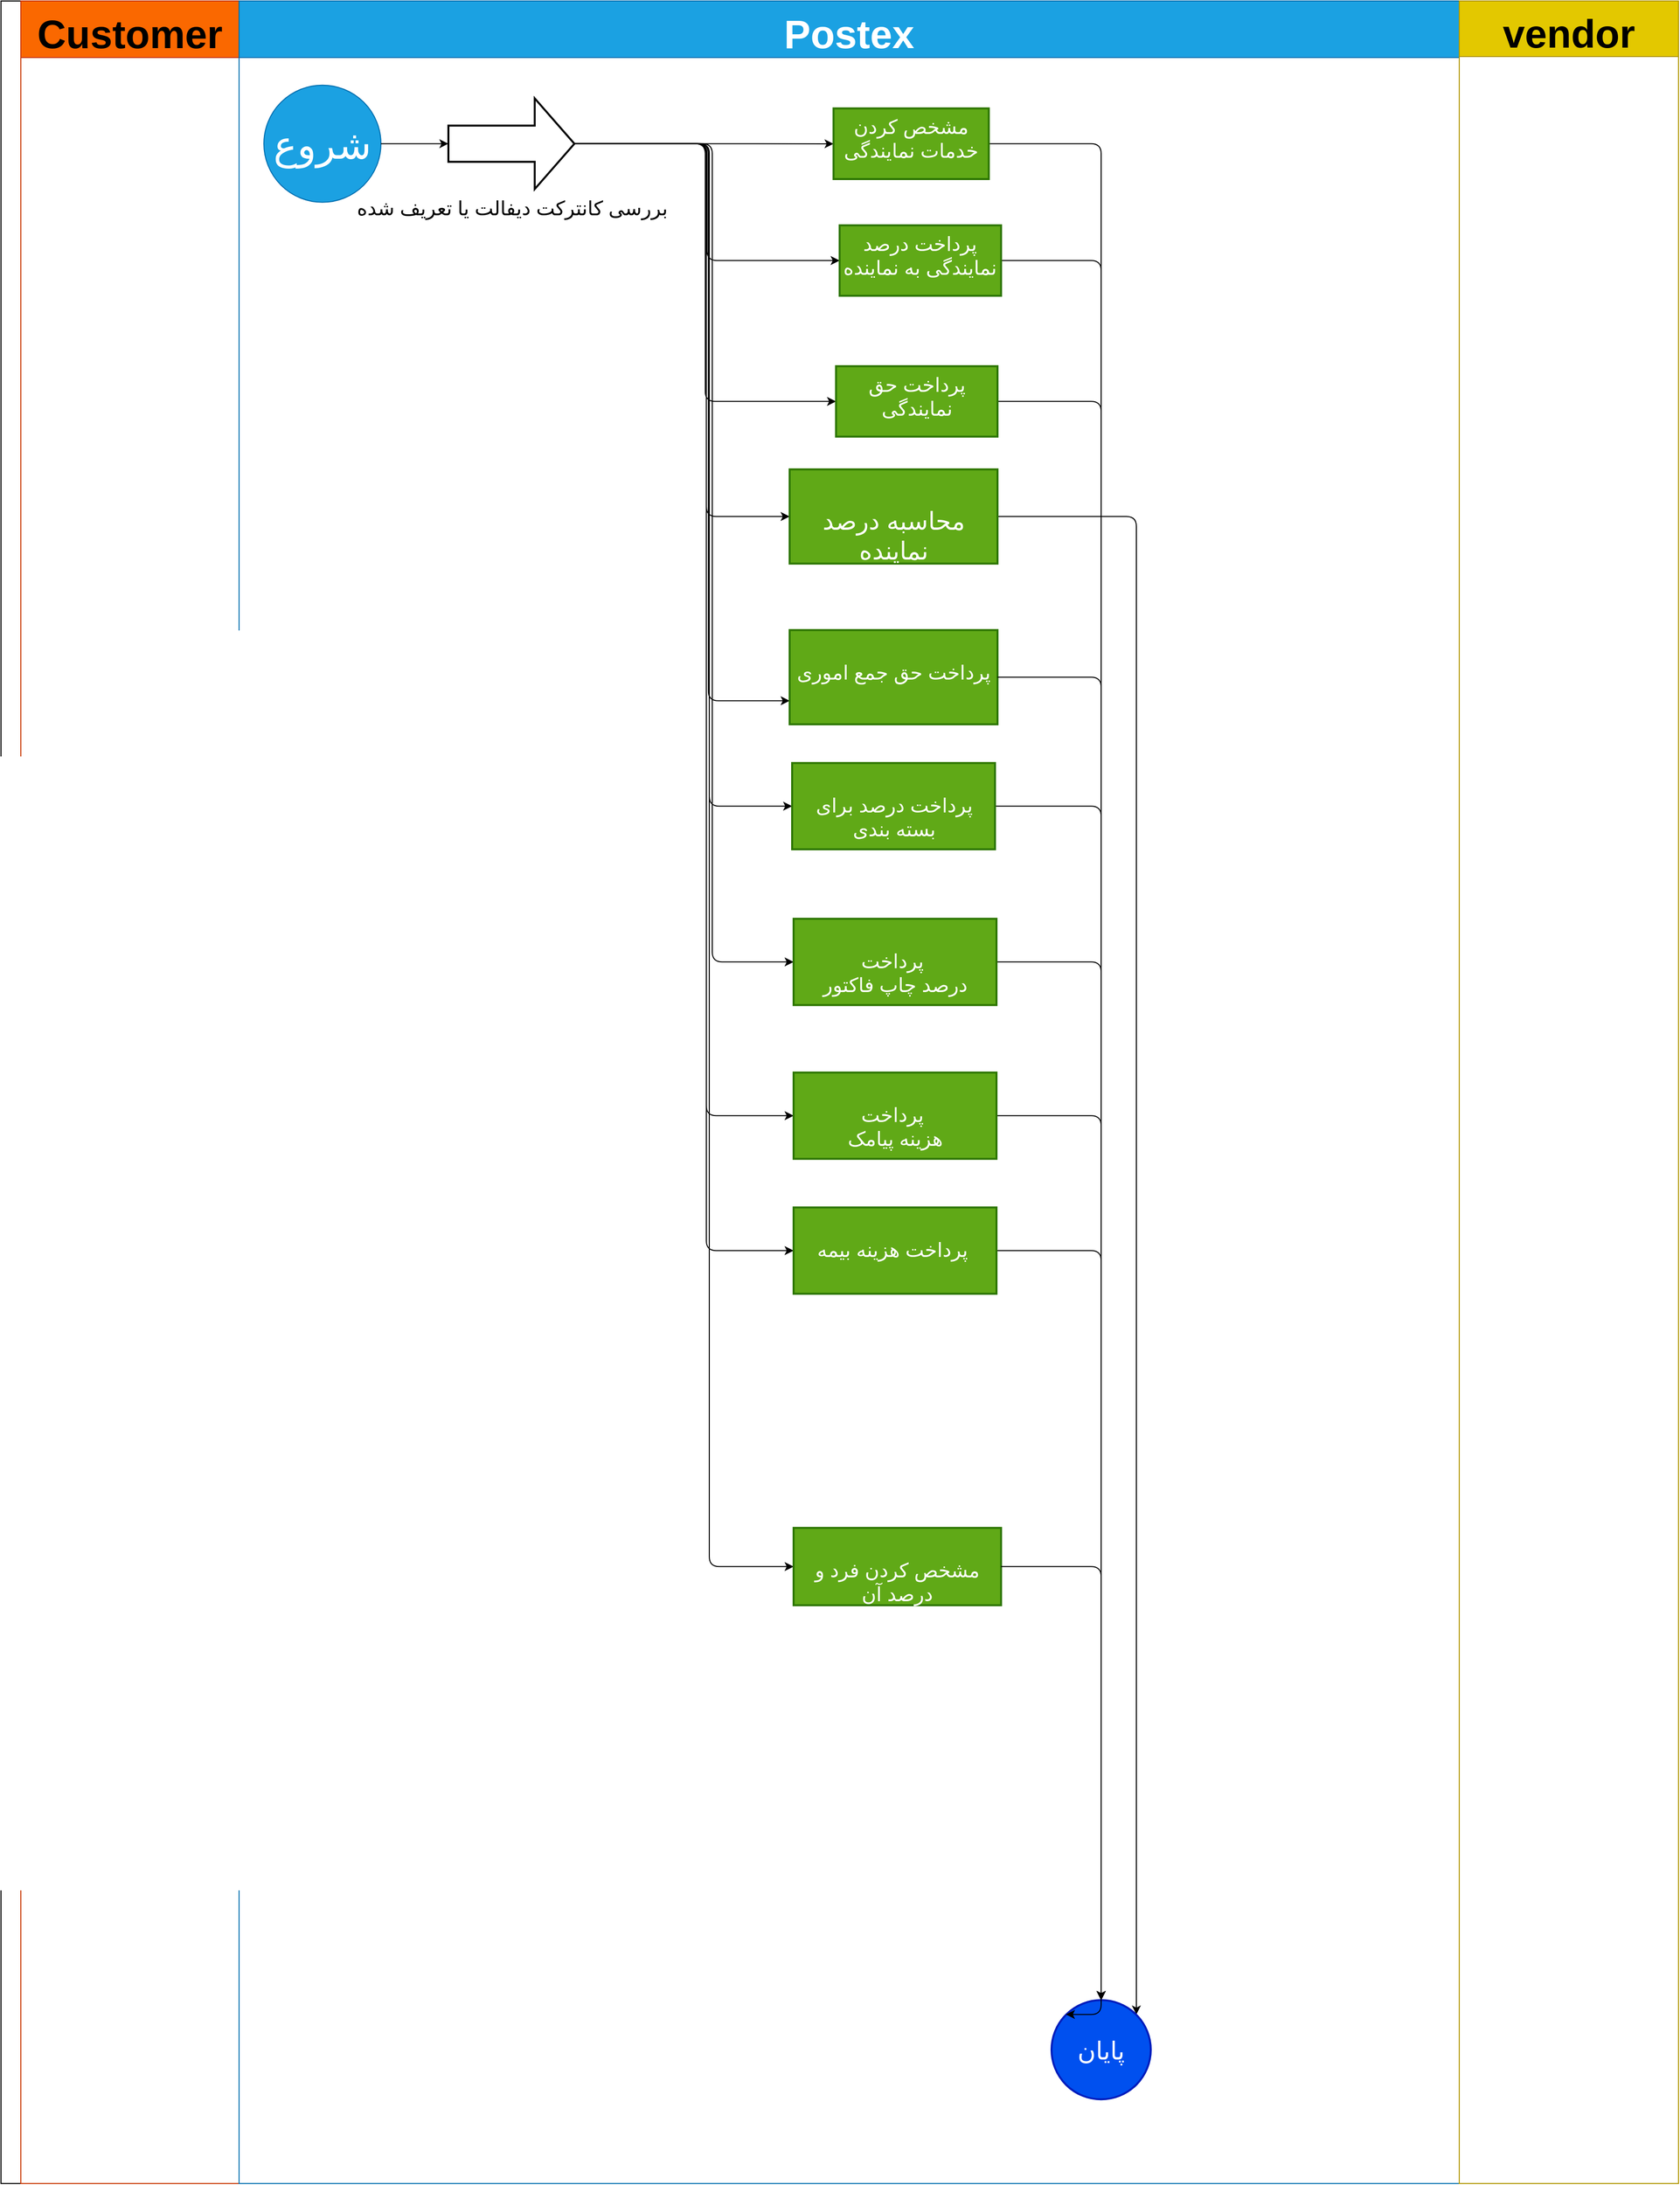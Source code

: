 <mxfile>
    <diagram id="9_zeW4CJBt5na4371-h7" name="Page-1">
        <mxGraphModel dx="1491" dy="1031" grid="0" gridSize="10" guides="1" tooltips="1" connect="1" arrows="1" fold="1" page="1" pageScale="1" pageWidth="1654" pageHeight="2336" math="0" shadow="0">
            <root>
                <mxCell id="0"/>
                <mxCell id="1" parent="0"/>
                <mxCell id="54" value="" style="swimlane;childLayout=stackLayout;resizeParent=1;resizeParentMax=0;startSize=20;horizontal=0;horizontalStack=1;fontSize=20;" parent="1" vertex="1">
                    <mxGeometry x="18" y="39" width="1691" height="2200" as="geometry"/>
                </mxCell>
                <mxCell id="55" value="Customer" style="swimlane;startSize=57;fontSize=40;fillColor=#fa6800;fontColor=#000000;strokeColor=#C73500;" parent="54" vertex="1">
                    <mxGeometry x="20" width="220" height="2200" as="geometry"/>
                </mxCell>
                <mxCell id="56" value="Postex" style="swimlane;startSize=57;fontSize=40;fillColor=#1ba1e2;fontColor=#ffffff;strokeColor=#006EAF;" parent="54" vertex="1">
                    <mxGeometry x="240" width="1230" height="2200" as="geometry"/>
                </mxCell>
                <mxCell id="118" style="edgeStyle=orthogonalEdgeStyle;html=1;exitX=1;exitY=0.5;exitDx=0;exitDy=0;exitPerimeter=0;" parent="56" source="63" target="96" edge="1">
                    <mxGeometry relative="1" as="geometry"/>
                </mxCell>
                <mxCell id="120" style="edgeStyle=orthogonalEdgeStyle;html=1;exitX=1;exitY=0.5;exitDx=0;exitDy=0;exitPerimeter=0;entryX=0;entryY=0.5;entryDx=0;entryDy=0;" parent="56" source="63" target="99" edge="1">
                    <mxGeometry relative="1" as="geometry"/>
                </mxCell>
                <mxCell id="121" style="edgeStyle=orthogonalEdgeStyle;html=1;entryX=0;entryY=0.5;entryDx=0;entryDy=0;" parent="56" source="63" target="113" edge="1">
                    <mxGeometry relative="1" as="geometry"/>
                </mxCell>
                <mxCell id="122" style="edgeStyle=orthogonalEdgeStyle;html=1;exitX=1;exitY=0.5;exitDx=0;exitDy=0;exitPerimeter=0;entryX=0;entryY=0.5;entryDx=0;entryDy=0;" parent="56" source="63" target="72" edge="1">
                    <mxGeometry relative="1" as="geometry">
                        <Array as="points">
                            <mxPoint x="471" y="144.13"/>
                            <mxPoint x="471" y="519.13"/>
                        </Array>
                    </mxGeometry>
                </mxCell>
                <mxCell id="123" style="edgeStyle=orthogonalEdgeStyle;html=1;exitX=1;exitY=0.5;exitDx=0;exitDy=0;exitPerimeter=0;entryX=0;entryY=0.75;entryDx=0;entryDy=0;" parent="56" source="63" target="74" edge="1">
                    <mxGeometry relative="1" as="geometry">
                        <Array as="points">
                            <mxPoint x="473" y="144.13"/>
                            <mxPoint x="473" y="705.13"/>
                        </Array>
                    </mxGeometry>
                </mxCell>
                <mxCell id="124" style="edgeStyle=orthogonalEdgeStyle;html=1;exitX=1;exitY=0.5;exitDx=0;exitDy=0;exitPerimeter=0;entryX=0;entryY=0.5;entryDx=0;entryDy=0;" parent="56" source="63" target="78" edge="1">
                    <mxGeometry relative="1" as="geometry">
                        <Array as="points">
                            <mxPoint x="474" y="144"/>
                            <mxPoint x="474" y="812"/>
                        </Array>
                    </mxGeometry>
                </mxCell>
                <mxCell id="125" style="edgeStyle=orthogonalEdgeStyle;html=1;exitX=1;exitY=0.5;exitDx=0;exitDy=0;exitPerimeter=0;entryX=0;entryY=0.5;entryDx=0;entryDy=0;" parent="56" source="63" target="80" edge="1">
                    <mxGeometry relative="1" as="geometry">
                        <Array as="points">
                            <mxPoint x="477" y="144"/>
                            <mxPoint x="477" y="969"/>
                        </Array>
                    </mxGeometry>
                </mxCell>
                <mxCell id="126" style="edgeStyle=orthogonalEdgeStyle;html=1;exitX=1;exitY=0.5;exitDx=0;exitDy=0;exitPerimeter=0;entryX=0;entryY=0.5;entryDx=0;entryDy=0;" parent="56" source="63" target="85" edge="1">
                    <mxGeometry relative="1" as="geometry">
                        <Array as="points">
                            <mxPoint x="471" y="144"/>
                            <mxPoint x="471" y="1124"/>
                        </Array>
                    </mxGeometry>
                </mxCell>
                <mxCell id="127" style="edgeStyle=orthogonalEdgeStyle;html=1;exitX=1;exitY=0.5;exitDx=0;exitDy=0;exitPerimeter=0;entryX=0;entryY=0.5;entryDx=0;entryDy=0;" parent="56" source="63" target="87" edge="1">
                    <mxGeometry relative="1" as="geometry">
                        <Array as="points">
                            <mxPoint x="471" y="144"/>
                            <mxPoint x="471" y="1260"/>
                        </Array>
                    </mxGeometry>
                </mxCell>
                <mxCell id="128" style="edgeStyle=orthogonalEdgeStyle;html=1;exitX=1;exitY=0.5;exitDx=0;exitDy=0;exitPerimeter=0;entryX=0;entryY=0.5;entryDx=0;entryDy=0;" parent="56" source="63" target="91" edge="1">
                    <mxGeometry relative="1" as="geometry">
                        <Array as="points">
                            <mxPoint x="474" y="144"/>
                            <mxPoint x="474" y="1578"/>
                        </Array>
                    </mxGeometry>
                </mxCell>
                <mxCell id="63" value="بررسی کانترکت دیفالت یا تعریف شده" style="verticalLabelPosition=bottom;verticalAlign=top;html=1;strokeWidth=2;shape=mxgraph.arrows2.arrow;dy=0.6;dx=40;notch=0;fontSize=20;" parent="56" vertex="1">
                    <mxGeometry x="211" y="98.13" width="127" height="91.5" as="geometry"/>
                </mxCell>
                <mxCell id="136" style="edgeStyle=orthogonalEdgeStyle;html=1;exitX=1;exitY=0.5;exitDx=0;exitDy=0;entryX=0.855;entryY=0.145;entryDx=0;entryDy=0;entryPerimeter=0;" parent="56" source="72" target="93" edge="1">
                    <mxGeometry relative="1" as="geometry"/>
                </mxCell>
                <mxCell id="72" value="&lt;font style=&quot;font-size: 25px&quot;&gt;&lt;br&gt;محاسبه درصد نماینده&lt;/font&gt;" style="whiteSpace=wrap;html=1;fontSize=20;verticalAlign=top;fillColor=#60a917;strokeColor=#2D7600;fontColor=#ffffff;strokeWidth=2;" parent="56" vertex="1">
                    <mxGeometry x="555" y="472.13" width="209.5" height="95" as="geometry"/>
                </mxCell>
                <mxCell id="74" value="&lt;br&gt;پرداخت حق جمع اموری" style="whiteSpace=wrap;html=1;fontSize=20;verticalAlign=top;fillColor=#60a917;strokeColor=#2D7600;fontColor=#ffffff;strokeWidth=2;" parent="56" vertex="1">
                    <mxGeometry x="555" y="634.13" width="209.5" height="95" as="geometry"/>
                </mxCell>
                <mxCell id="134" style="edgeStyle=orthogonalEdgeStyle;html=1;exitX=1;exitY=0.5;exitDx=0;exitDy=0;" parent="56" source="78" target="93" edge="1">
                    <mxGeometry relative="1" as="geometry"/>
                </mxCell>
                <mxCell id="78" value="&lt;br&gt;پرداخت درصد برای بسته بندی" style="whiteSpace=wrap;html=1;fontSize=20;verticalAlign=top;fillColor=#60a917;strokeColor=#2D7600;fontColor=#ffffff;strokeWidth=2;" parent="56" vertex="1">
                    <mxGeometry x="557.5" y="768.13" width="204.5" height="87" as="geometry"/>
                </mxCell>
                <mxCell id="132" style="edgeStyle=orthogonalEdgeStyle;html=1;exitX=1;exitY=0.5;exitDx=0;exitDy=0;" parent="56" source="85" target="93" edge="1">
                    <mxGeometry relative="1" as="geometry"/>
                </mxCell>
                <mxCell id="85" value="&lt;br&gt;پرداخت&amp;nbsp;&lt;br&gt;هزینه پیامک" style="whiteSpace=wrap;html=1;fontSize=20;verticalAlign=top;fillColor=#60a917;strokeColor=#2D7600;fontColor=#ffffff;strokeWidth=2;" parent="56" vertex="1">
                    <mxGeometry x="559" y="1080.13" width="204.5" height="87" as="geometry"/>
                </mxCell>
                <mxCell id="131" style="edgeStyle=orthogonalEdgeStyle;html=1;exitX=1;exitY=0.5;exitDx=0;exitDy=0;" parent="56" source="87" target="93" edge="1">
                    <mxGeometry relative="1" as="geometry"/>
                </mxCell>
                <mxCell id="87" value="&lt;br&gt;پرداخت هزینه بیمه&amp;nbsp;" style="whiteSpace=wrap;html=1;fontSize=20;verticalAlign=top;fillColor=#60a917;strokeColor=#2D7600;fontColor=#ffffff;strokeWidth=2;" parent="56" vertex="1">
                    <mxGeometry x="559" y="1216.13" width="204.5" height="87" as="geometry"/>
                </mxCell>
                <mxCell id="91" value="&lt;br&gt;مشخص کردن فرد و درصد آن" style="whiteSpace=wrap;html=1;fontSize=20;verticalAlign=top;fillColor=#60a917;strokeColor=#2D7600;fontColor=#ffffff;strokeWidth=2;" parent="56" vertex="1">
                    <mxGeometry x="559" y="1539.13" width="209.13" height="78" as="geometry"/>
                </mxCell>
                <mxCell id="93" value="پایان" style="strokeWidth=2;html=1;shape=mxgraph.flowchart.start_2;whiteSpace=wrap;fontSize=25;fillColor=#0050ef;fontColor=#ffffff;strokeColor=#001DBC;" parent="56" vertex="1">
                    <mxGeometry x="819" y="2015.13" width="100" height="100" as="geometry"/>
                </mxCell>
                <mxCell id="129" style="edgeStyle=orthogonalEdgeStyle;html=1;exitX=1;exitY=0.5;exitDx=0;exitDy=0;entryX=0.5;entryY=0;entryDx=0;entryDy=0;entryPerimeter=0;" parent="56" source="96" target="93" edge="1">
                    <mxGeometry relative="1" as="geometry"/>
                </mxCell>
                <mxCell id="96" value="مشخص کردن خدمات نمایندگی" style="whiteSpace=wrap;html=1;fontSize=20;verticalAlign=top;fillColor=#60a917;strokeColor=#2D7600;fontColor=#ffffff;strokeWidth=2;" parent="56" vertex="1">
                    <mxGeometry x="599.25" y="108.25" width="156.5" height="71.25" as="geometry"/>
                </mxCell>
                <mxCell id="138" style="edgeStyle=orthogonalEdgeStyle;html=1;exitX=1;exitY=0.5;exitDx=0;exitDy=0;" parent="56" source="99" target="93" edge="1">
                    <mxGeometry relative="1" as="geometry"/>
                </mxCell>
                <mxCell id="99" value="پرداخت درصد نمایندگی به نماینده" style="whiteSpace=wrap;html=1;fontSize=20;verticalAlign=top;fillColor=#60a917;strokeColor=#2D7600;fontColor=#ffffff;strokeWidth=2;" parent="56" vertex="1">
                    <mxGeometry x="605.38" y="226.13" width="162.75" height="71.01" as="geometry"/>
                </mxCell>
                <mxCell id="137" style="edgeStyle=orthogonalEdgeStyle;html=1;exitX=1;exitY=0.5;exitDx=0;exitDy=0;entryX=0.145;entryY=0.145;entryDx=0;entryDy=0;entryPerimeter=0;" parent="56" source="113" target="93" edge="1">
                    <mxGeometry relative="1" as="geometry">
                        <Array as="points">
                            <mxPoint x="869" y="404"/>
                            <mxPoint x="869" y="2030"/>
                        </Array>
                    </mxGeometry>
                </mxCell>
                <mxCell id="113" value="پرداخت حق نمایندگی" style="whiteSpace=wrap;html=1;fontSize=20;verticalAlign=top;fillColor=#60a917;strokeColor=#2D7600;fontColor=#ffffff;strokeWidth=2;" parent="56" vertex="1">
                    <mxGeometry x="601.75" y="368.13" width="162.75" height="71.01" as="geometry"/>
                </mxCell>
                <mxCell id="133" style="edgeStyle=orthogonalEdgeStyle;html=1;exitX=1;exitY=0.5;exitDx=0;exitDy=0;" parent="56" source="80" target="93" edge="1">
                    <mxGeometry relative="1" as="geometry"/>
                </mxCell>
                <mxCell id="80" value="&lt;br&gt;پرداخت&amp;nbsp;&lt;br&gt;درصد چاپ فاکتور" style="whiteSpace=wrap;html=1;fontSize=20;verticalAlign=top;fillColor=#60a917;strokeColor=#2D7600;fontColor=#ffffff;strokeWidth=2;" parent="56" vertex="1">
                    <mxGeometry x="559" y="925.13" width="204.5" height="87" as="geometry"/>
                </mxCell>
                <mxCell id="58" value="شروع" style="ellipse;whiteSpace=wrap;html=1;aspect=fixed;fontSize=40;fillColor=#1ba1e2;fontColor=#ffffff;strokeColor=#006EAF;" parent="56" vertex="1">
                    <mxGeometry x="25" y="84.87" width="118" height="118" as="geometry"/>
                </mxCell>
                <mxCell id="119" style="edgeStyle=orthogonalEdgeStyle;html=1;exitX=1;exitY=0.5;exitDx=0;exitDy=0;" parent="56" source="58" target="63" edge="1">
                    <mxGeometry relative="1" as="geometry"/>
                </mxCell>
                <mxCell id="135" style="edgeStyle=orthogonalEdgeStyle;html=1;exitX=1;exitY=0.5;exitDx=0;exitDy=0;entryX=0.5;entryY=0;entryDx=0;entryDy=0;entryPerimeter=0;" parent="56" source="74" target="93" edge="1">
                    <mxGeometry relative="1" as="geometry">
                        <mxPoint x="1175.0" y="2032.13" as="targetPoint"/>
                    </mxGeometry>
                </mxCell>
                <mxCell id="130" style="edgeStyle=orthogonalEdgeStyle;html=1;exitX=1;exitY=0.5;exitDx=0;exitDy=0;" parent="56" source="91" target="93" edge="1">
                    <mxGeometry relative="1" as="geometry">
                        <mxPoint x="1179.0" y="2026.13" as="targetPoint"/>
                    </mxGeometry>
                </mxCell>
                <mxCell id="57" value="vendor" style="swimlane;startSize=56;fontSize=40;fillColor=#e3c800;fontColor=#000000;strokeColor=#B09500;" parent="54" vertex="1">
                    <mxGeometry x="1470" width="221" height="2200" as="geometry"/>
                </mxCell>
            </root>
        </mxGraphModel>
    </diagram>
</mxfile>